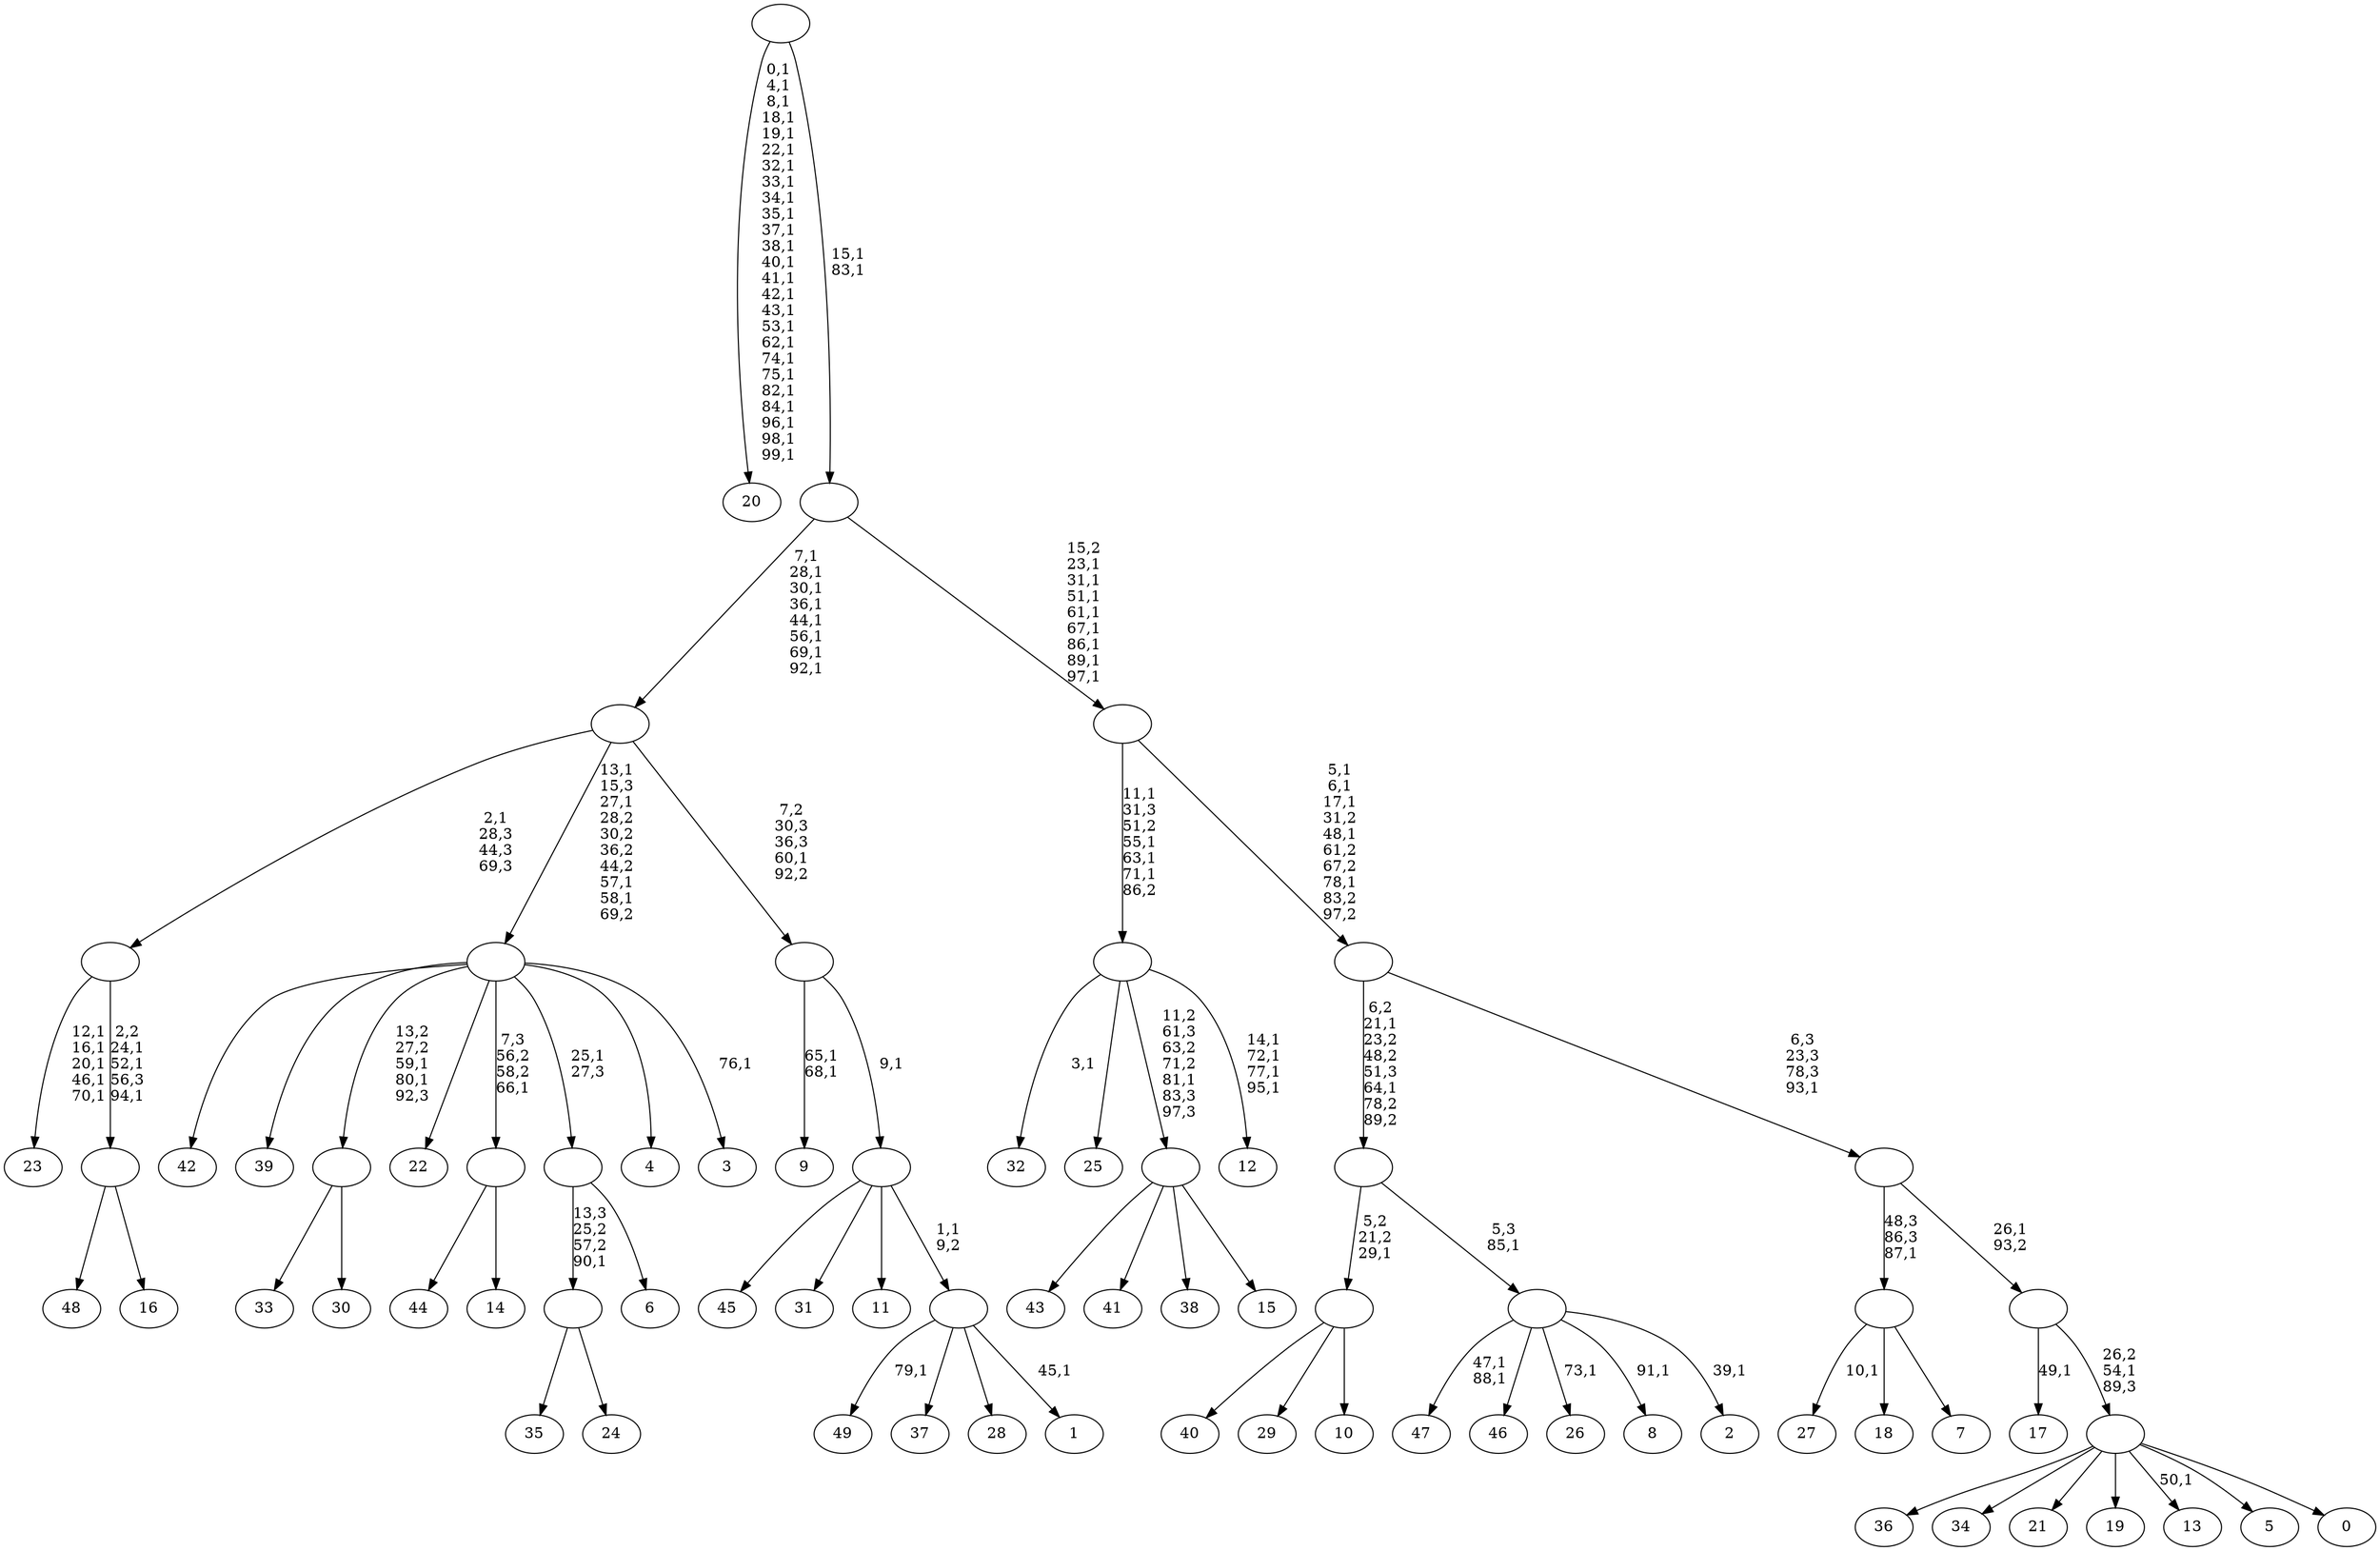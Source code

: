 digraph T {
	150 [label="49"]
	148 [label="48"]
	147 [label="47"]
	144 [label="46"]
	143 [label="45"]
	142 [label="44"]
	141 [label="43"]
	140 [label="42"]
	139 [label="41"]
	138 [label="40"]
	137 [label="39"]
	136 [label="38"]
	135 [label="37"]
	134 [label="36"]
	133 [label="35"]
	132 [label="34"]
	131 [label="33"]
	130 [label="32"]
	128 [label="31"]
	127 [label="30"]
	126 [label=""]
	124 [label="29"]
	123 [label="28"]
	122 [label="27"]
	120 [label="26"]
	118 [label="25"]
	117 [label="24"]
	116 [label=""]
	115 [label="23"]
	109 [label="22"]
	108 [label="21"]
	107 [label="20"]
	81 [label="19"]
	80 [label="18"]
	79 [label="17"]
	77 [label="16"]
	76 [label=""]
	73 [label=""]
	72 [label="15"]
	71 [label=""]
	70 [label="14"]
	69 [label=""]
	68 [label="13"]
	66 [label="12"]
	61 [label=""]
	57 [label="11"]
	56 [label="10"]
	55 [label=""]
	54 [label="9"]
	51 [label="8"]
	49 [label="7"]
	48 [label=""]
	47 [label="6"]
	46 [label=""]
	45 [label="5"]
	44 [label="4"]
	43 [label="3"]
	41 [label=""]
	37 [label="2"]
	35 [label=""]
	34 [label=""]
	32 [label="1"]
	30 [label=""]
	29 [label=""]
	28 [label=""]
	27 [label=""]
	19 [label="0"]
	18 [label=""]
	17 [label=""]
	16 [label=""]
	15 [label=""]
	10 [label=""]
	2 [label=""]
	0 [label=""]
	126 -> 131 [label=""]
	126 -> 127 [label=""]
	116 -> 133 [label=""]
	116 -> 117 [label=""]
	76 -> 148 [label=""]
	76 -> 77 [label=""]
	73 -> 76 [label="2,2\n24,1\n52,1\n56,3\n94,1"]
	73 -> 115 [label="12,1\n16,1\n20,1\n46,1\n70,1"]
	71 -> 141 [label=""]
	71 -> 139 [label=""]
	71 -> 136 [label=""]
	71 -> 72 [label=""]
	69 -> 142 [label=""]
	69 -> 70 [label=""]
	61 -> 66 [label="14,1\n72,1\n77,1\n95,1"]
	61 -> 130 [label="3,1"]
	61 -> 118 [label=""]
	61 -> 71 [label="11,2\n61,3\n63,2\n71,2\n81,1\n83,3\n97,3"]
	55 -> 138 [label=""]
	55 -> 124 [label=""]
	55 -> 56 [label=""]
	48 -> 122 [label="10,1"]
	48 -> 80 [label=""]
	48 -> 49 [label=""]
	46 -> 116 [label="13,3\n25,2\n57,2\n90,1"]
	46 -> 47 [label=""]
	41 -> 43 [label="76,1"]
	41 -> 126 [label="13,2\n27,2\n59,1\n80,1\n92,3"]
	41 -> 140 [label=""]
	41 -> 137 [label=""]
	41 -> 109 [label=""]
	41 -> 69 [label="7,3\n56,2\n58,2\n66,1"]
	41 -> 46 [label="25,1\n27,3"]
	41 -> 44 [label=""]
	35 -> 37 [label="39,1"]
	35 -> 51 [label="91,1"]
	35 -> 120 [label="73,1"]
	35 -> 147 [label="47,1\n88,1"]
	35 -> 144 [label=""]
	34 -> 55 [label="5,2\n21,2\n29,1"]
	34 -> 35 [label="5,3\n85,1"]
	30 -> 32 [label="45,1"]
	30 -> 150 [label="79,1"]
	30 -> 135 [label=""]
	30 -> 123 [label=""]
	29 -> 143 [label=""]
	29 -> 128 [label=""]
	29 -> 57 [label=""]
	29 -> 30 [label="1,1\n9,2"]
	28 -> 54 [label="65,1\n68,1"]
	28 -> 29 [label="9,1"]
	27 -> 41 [label="13,1\n15,3\n27,1\n28,2\n30,2\n36,2\n44,2\n57,1\n58,1\n69,2"]
	27 -> 73 [label="2,1\n28,3\n44,3\n69,3"]
	27 -> 28 [label="7,2\n30,3\n36,3\n60,1\n92,2"]
	18 -> 68 [label="50,1"]
	18 -> 134 [label=""]
	18 -> 132 [label=""]
	18 -> 108 [label=""]
	18 -> 81 [label=""]
	18 -> 45 [label=""]
	18 -> 19 [label=""]
	17 -> 79 [label="49,1"]
	17 -> 18 [label="26,2\n54,1\n89,3"]
	16 -> 48 [label="48,3\n86,3\n87,1"]
	16 -> 17 [label="26,1\n93,2"]
	15 -> 34 [label="6,2\n21,1\n23,2\n48,2\n51,3\n64,1\n78,2\n89,2"]
	15 -> 16 [label="6,3\n23,3\n78,3\n93,1"]
	10 -> 15 [label="5,1\n6,1\n17,1\n31,2\n48,1\n61,2\n67,2\n78,1\n83,2\n97,2"]
	10 -> 61 [label="11,1\n31,3\n51,2\n55,1\n63,1\n71,1\n86,2"]
	2 -> 10 [label="15,2\n23,1\n31,1\n51,1\n61,1\n67,1\n86,1\n89,1\n97,1"]
	2 -> 27 [label="7,1\n28,1\n30,1\n36,1\n44,1\n56,1\n69,1\n92,1"]
	0 -> 2 [label="15,1\n83,1"]
	0 -> 107 [label="0,1\n4,1\n8,1\n18,1\n19,1\n22,1\n32,1\n33,1\n34,1\n35,1\n37,1\n38,1\n40,1\n41,1\n42,1\n43,1\n53,1\n62,1\n74,1\n75,1\n82,1\n84,1\n96,1\n98,1\n99,1"]
}
